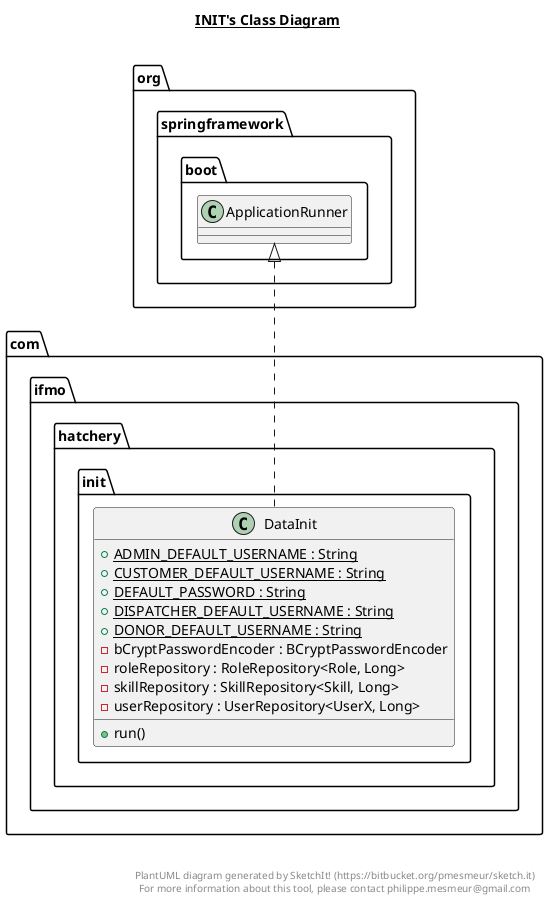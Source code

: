 @startuml

title __INIT's Class Diagram__\n

  namespace com.ifmo.hatchery {
    namespace init {
      class com.ifmo.hatchery.init.DataInit {
          {static} + ADMIN_DEFAULT_USERNAME : String
          {static} + CUSTOMER_DEFAULT_USERNAME : String
          {static} + DEFAULT_PASSWORD : String
          {static} + DISPATCHER_DEFAULT_USERNAME : String
          {static} + DONOR_DEFAULT_USERNAME : String
          - bCryptPasswordEncoder : BCryptPasswordEncoder
          - roleRepository : RoleRepository<Role, Long>
          - skillRepository : SkillRepository<Skill, Long>
          - userRepository : UserRepository<UserX, Long>
          + run()
      }
    }
  }
  

  com.ifmo.hatchery.init.DataInit .up.|> org.springframework.boot.ApplicationRunner


right footer


PlantUML diagram generated by SketchIt! (https://bitbucket.org/pmesmeur/sketch.it)
For more information about this tool, please contact philippe.mesmeur@gmail.com
endfooter

@enduml
